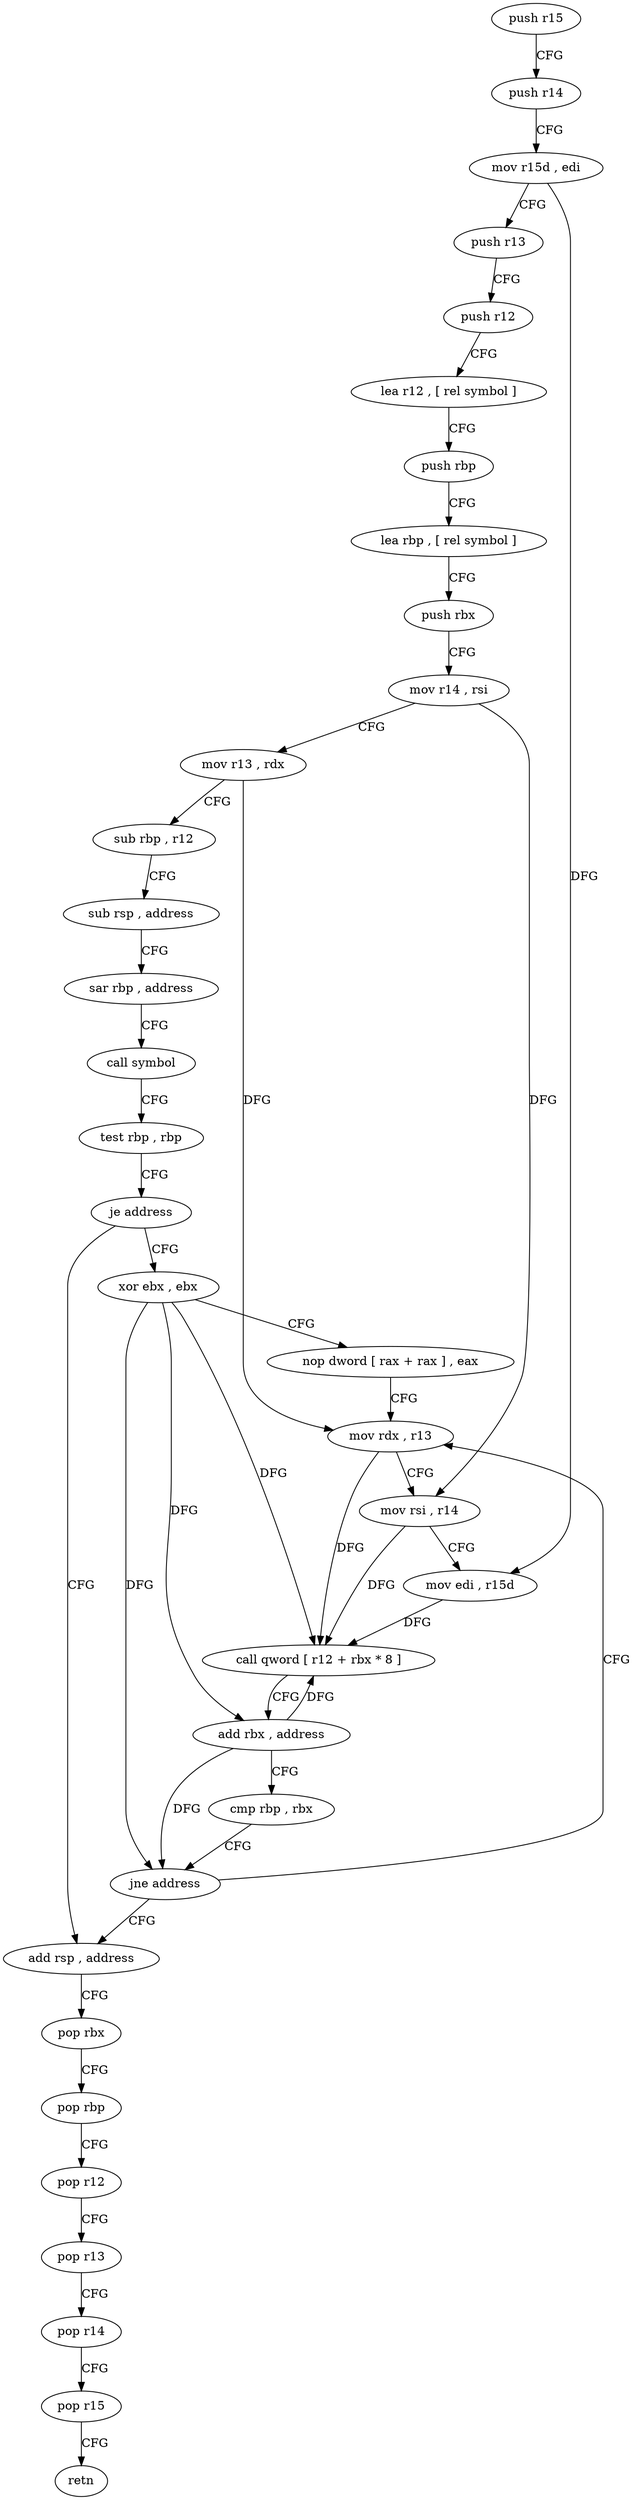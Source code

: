 digraph "func" {
"4507216" [label = "push r15" ]
"4507218" [label = "push r14" ]
"4507220" [label = "mov r15d , edi" ]
"4507223" [label = "push r13" ]
"4507225" [label = "push r12" ]
"4507227" [label = "lea r12 , [ rel symbol ]" ]
"4507234" [label = "push rbp" ]
"4507235" [label = "lea rbp , [ rel symbol ]" ]
"4507242" [label = "push rbx" ]
"4507243" [label = "mov r14 , rsi" ]
"4507246" [label = "mov r13 , rdx" ]
"4507249" [label = "sub rbp , r12" ]
"4507252" [label = "sub rsp , address" ]
"4507256" [label = "sar rbp , address" ]
"4507260" [label = "call symbol" ]
"4507265" [label = "test rbp , rbp" ]
"4507268" [label = "je address" ]
"4507302" [label = "add rsp , address" ]
"4507270" [label = "xor ebx , ebx" ]
"4507306" [label = "pop rbx" ]
"4507307" [label = "pop rbp" ]
"4507308" [label = "pop r12" ]
"4507310" [label = "pop r13" ]
"4507312" [label = "pop r14" ]
"4507314" [label = "pop r15" ]
"4507316" [label = "retn" ]
"4507272" [label = "nop dword [ rax + rax ] , eax" ]
"4507280" [label = "mov rdx , r13" ]
"4507283" [label = "mov rsi , r14" ]
"4507286" [label = "mov edi , r15d" ]
"4507289" [label = "call qword [ r12 + rbx * 8 ]" ]
"4507293" [label = "add rbx , address" ]
"4507297" [label = "cmp rbp , rbx" ]
"4507300" [label = "jne address" ]
"4507216" -> "4507218" [ label = "CFG" ]
"4507218" -> "4507220" [ label = "CFG" ]
"4507220" -> "4507223" [ label = "CFG" ]
"4507220" -> "4507286" [ label = "DFG" ]
"4507223" -> "4507225" [ label = "CFG" ]
"4507225" -> "4507227" [ label = "CFG" ]
"4507227" -> "4507234" [ label = "CFG" ]
"4507234" -> "4507235" [ label = "CFG" ]
"4507235" -> "4507242" [ label = "CFG" ]
"4507242" -> "4507243" [ label = "CFG" ]
"4507243" -> "4507246" [ label = "CFG" ]
"4507243" -> "4507283" [ label = "DFG" ]
"4507246" -> "4507249" [ label = "CFG" ]
"4507246" -> "4507280" [ label = "DFG" ]
"4507249" -> "4507252" [ label = "CFG" ]
"4507252" -> "4507256" [ label = "CFG" ]
"4507256" -> "4507260" [ label = "CFG" ]
"4507260" -> "4507265" [ label = "CFG" ]
"4507265" -> "4507268" [ label = "CFG" ]
"4507268" -> "4507302" [ label = "CFG" ]
"4507268" -> "4507270" [ label = "CFG" ]
"4507302" -> "4507306" [ label = "CFG" ]
"4507270" -> "4507272" [ label = "CFG" ]
"4507270" -> "4507289" [ label = "DFG" ]
"4507270" -> "4507293" [ label = "DFG" ]
"4507270" -> "4507300" [ label = "DFG" ]
"4507306" -> "4507307" [ label = "CFG" ]
"4507307" -> "4507308" [ label = "CFG" ]
"4507308" -> "4507310" [ label = "CFG" ]
"4507310" -> "4507312" [ label = "CFG" ]
"4507312" -> "4507314" [ label = "CFG" ]
"4507314" -> "4507316" [ label = "CFG" ]
"4507272" -> "4507280" [ label = "CFG" ]
"4507280" -> "4507283" [ label = "CFG" ]
"4507280" -> "4507289" [ label = "DFG" ]
"4507283" -> "4507286" [ label = "CFG" ]
"4507283" -> "4507289" [ label = "DFG" ]
"4507286" -> "4507289" [ label = "DFG" ]
"4507289" -> "4507293" [ label = "CFG" ]
"4507293" -> "4507297" [ label = "CFG" ]
"4507293" -> "4507289" [ label = "DFG" ]
"4507293" -> "4507300" [ label = "DFG" ]
"4507297" -> "4507300" [ label = "CFG" ]
"4507300" -> "4507280" [ label = "CFG" ]
"4507300" -> "4507302" [ label = "CFG" ]
}

